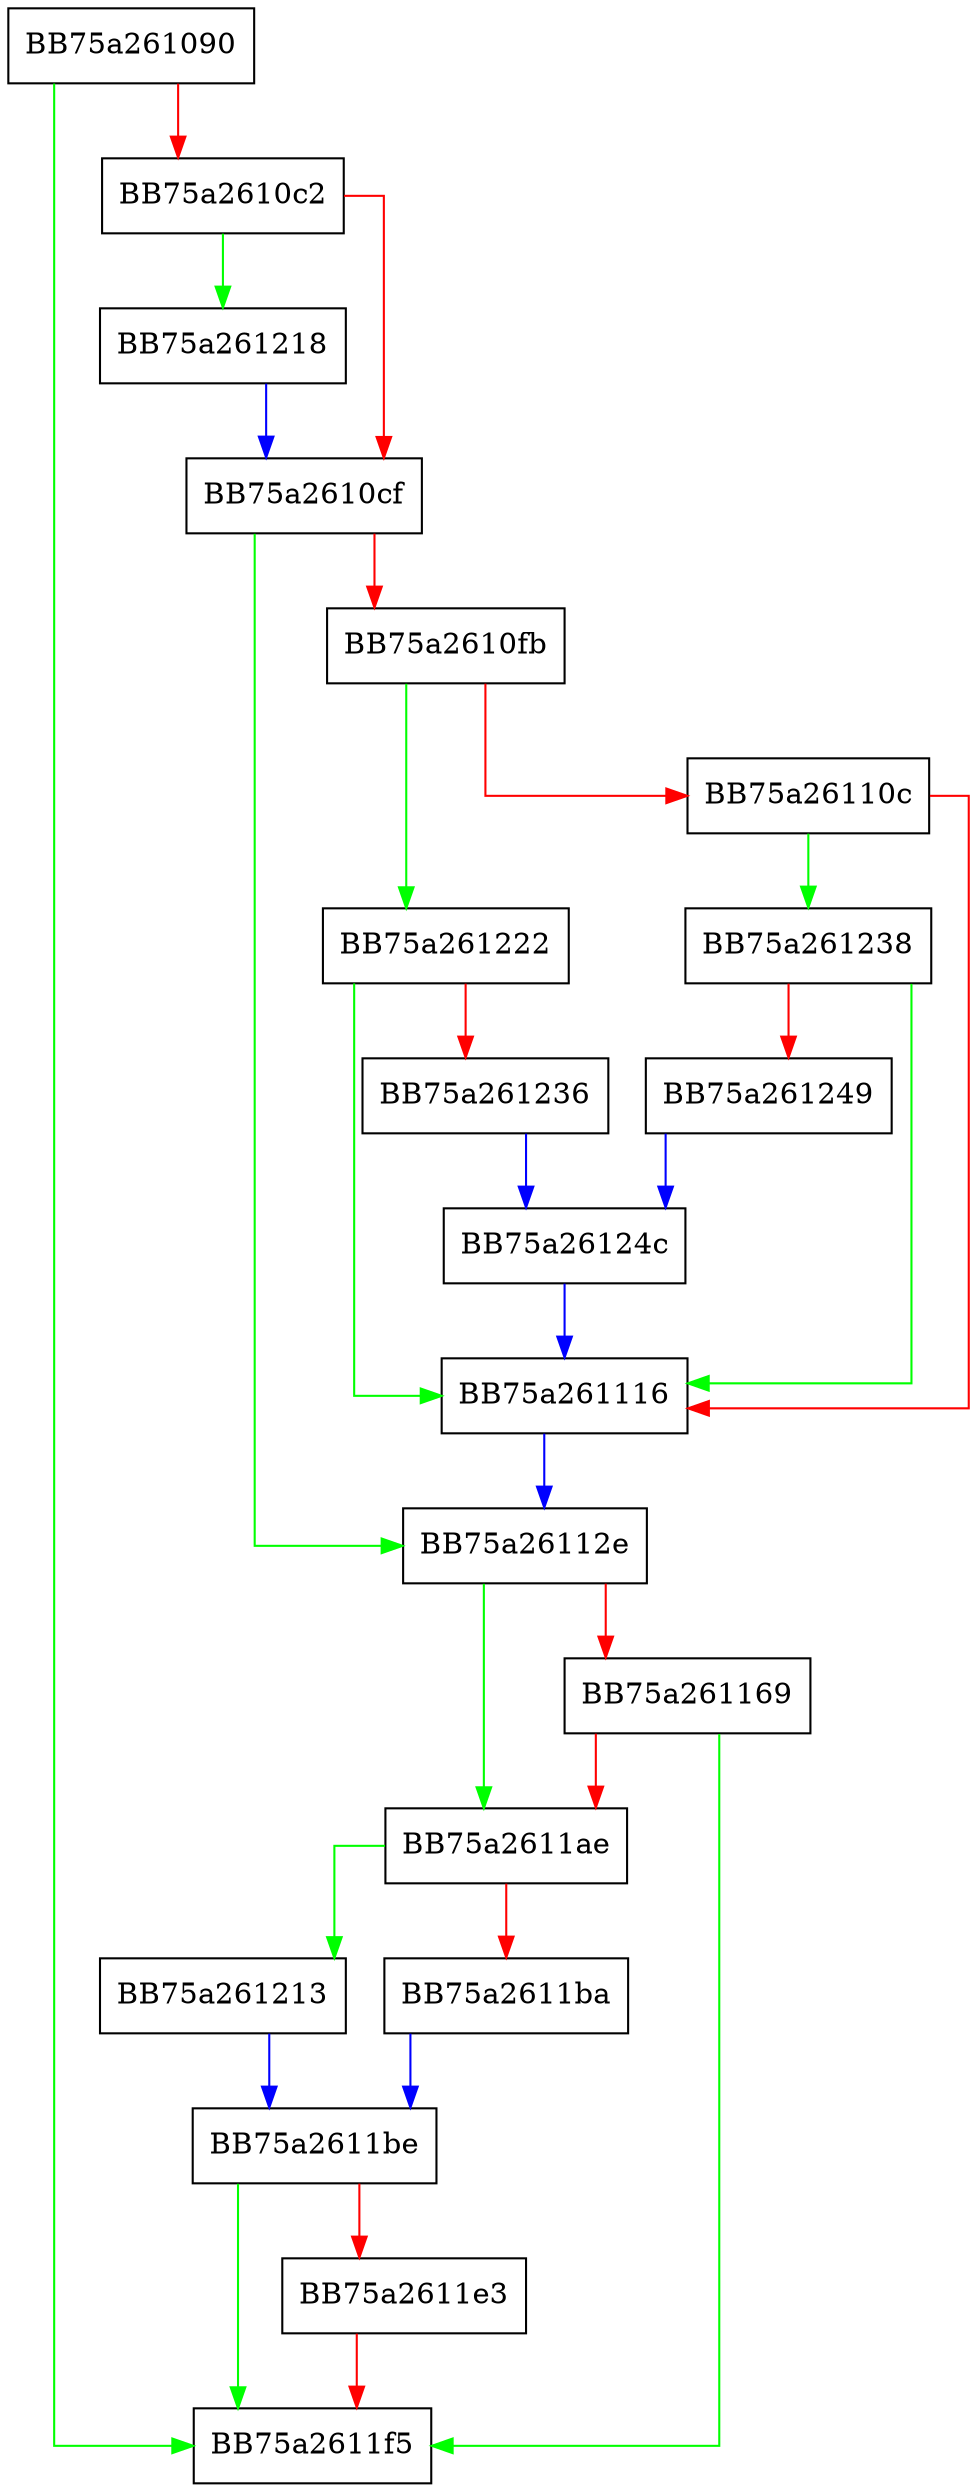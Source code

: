 digraph FindFirst {
  node [shape="box"];
  graph [splines=ortho];
  BB75a261090 -> BB75a2611f5 [color="green"];
  BB75a261090 -> BB75a2610c2 [color="red"];
  BB75a2610c2 -> BB75a261218 [color="green"];
  BB75a2610c2 -> BB75a2610cf [color="red"];
  BB75a2610cf -> BB75a26112e [color="green"];
  BB75a2610cf -> BB75a2610fb [color="red"];
  BB75a2610fb -> BB75a261222 [color="green"];
  BB75a2610fb -> BB75a26110c [color="red"];
  BB75a26110c -> BB75a261238 [color="green"];
  BB75a26110c -> BB75a261116 [color="red"];
  BB75a261116 -> BB75a26112e [color="blue"];
  BB75a26112e -> BB75a2611ae [color="green"];
  BB75a26112e -> BB75a261169 [color="red"];
  BB75a261169 -> BB75a2611f5 [color="green"];
  BB75a261169 -> BB75a2611ae [color="red"];
  BB75a2611ae -> BB75a261213 [color="green"];
  BB75a2611ae -> BB75a2611ba [color="red"];
  BB75a2611ba -> BB75a2611be [color="blue"];
  BB75a2611be -> BB75a2611f5 [color="green"];
  BB75a2611be -> BB75a2611e3 [color="red"];
  BB75a2611e3 -> BB75a2611f5 [color="red"];
  BB75a261213 -> BB75a2611be [color="blue"];
  BB75a261218 -> BB75a2610cf [color="blue"];
  BB75a261222 -> BB75a261116 [color="green"];
  BB75a261222 -> BB75a261236 [color="red"];
  BB75a261236 -> BB75a26124c [color="blue"];
  BB75a261238 -> BB75a261116 [color="green"];
  BB75a261238 -> BB75a261249 [color="red"];
  BB75a261249 -> BB75a26124c [color="blue"];
  BB75a26124c -> BB75a261116 [color="blue"];
}